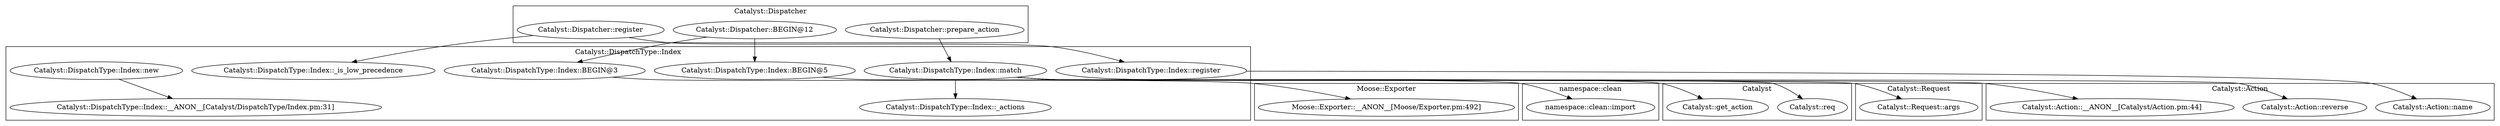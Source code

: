 digraph {
graph [overlap=false]
subgraph cluster_Catalyst_Dispatcher {
	label="Catalyst::Dispatcher";
	"Catalyst::Dispatcher::prepare_action";
	"Catalyst::Dispatcher::BEGIN@12";
	"Catalyst::Dispatcher::register";
}
subgraph cluster_Catalyst {
	label="Catalyst";
	"Catalyst::req";
	"Catalyst::get_action";
}
subgraph cluster_Catalyst_DispatchType_Index {
	label="Catalyst::DispatchType::Index";
	"Catalyst::DispatchType::Index::new";
	"Catalyst::DispatchType::Index::_is_low_precedence";
	"Catalyst::DispatchType::Index::BEGIN@3";
	"Catalyst::DispatchType::Index::__ANON__[Catalyst/DispatchType/Index.pm:31]";
	"Catalyst::DispatchType::Index::_actions";
	"Catalyst::DispatchType::Index::BEGIN@5";
	"Catalyst::DispatchType::Index::match";
	"Catalyst::DispatchType::Index::register";
}
subgraph cluster_Catalyst_Request {
	label="Catalyst::Request";
	"Catalyst::Request::args";
}
subgraph cluster_Catalyst_Action {
	label="Catalyst::Action";
	"Catalyst::Action::reverse";
	"Catalyst::Action::name";
	"Catalyst::Action::__ANON__[Catalyst/Action.pm:44]";
}
subgraph cluster_namespace_clean {
	label="namespace::clean";
	"namespace::clean::import";
}
subgraph cluster_Moose_Exporter {
	label="Moose::Exporter";
	"Moose::Exporter::__ANON__[Moose/Exporter.pm:492]";
}
"Catalyst::Dispatcher::prepare_action" -> "Catalyst::DispatchType::Index::match";
"Catalyst::DispatchType::Index::new" -> "Catalyst::DispatchType::Index::__ANON__[Catalyst/DispatchType/Index.pm:31]";
"Catalyst::DispatchType::Index::BEGIN@5" -> "namespace::clean::import";
"Catalyst::DispatchType::Index::match" -> "Catalyst::Action::reverse";
"Catalyst::DispatchType::Index::match" -> "Catalyst::DispatchType::Index::_actions";
"Catalyst::DispatchType::Index::BEGIN@3" -> "Moose::Exporter::__ANON__[Moose/Exporter.pm:492]";
"Catalyst::DispatchType::Index::match" -> "Catalyst::Action::__ANON__[Catalyst/Action.pm:44]";
"Catalyst::DispatchType::Index::match" -> "Catalyst::get_action";
"Catalyst::Dispatcher::register" -> "Catalyst::DispatchType::Index::register";
"Catalyst::Dispatcher::BEGIN@12" -> "Catalyst::DispatchType::Index::BEGIN@3";
"Catalyst::DispatchType::Index::register" -> "Catalyst::Action::name";
"Catalyst::Dispatcher::BEGIN@12" -> "Catalyst::DispatchType::Index::BEGIN@5";
"Catalyst::DispatchType::Index::match" -> "Catalyst::Request::args";
"Catalyst::Dispatcher::register" -> "Catalyst::DispatchType::Index::_is_low_precedence";
"Catalyst::DispatchType::Index::match" -> "Catalyst::req";
}
